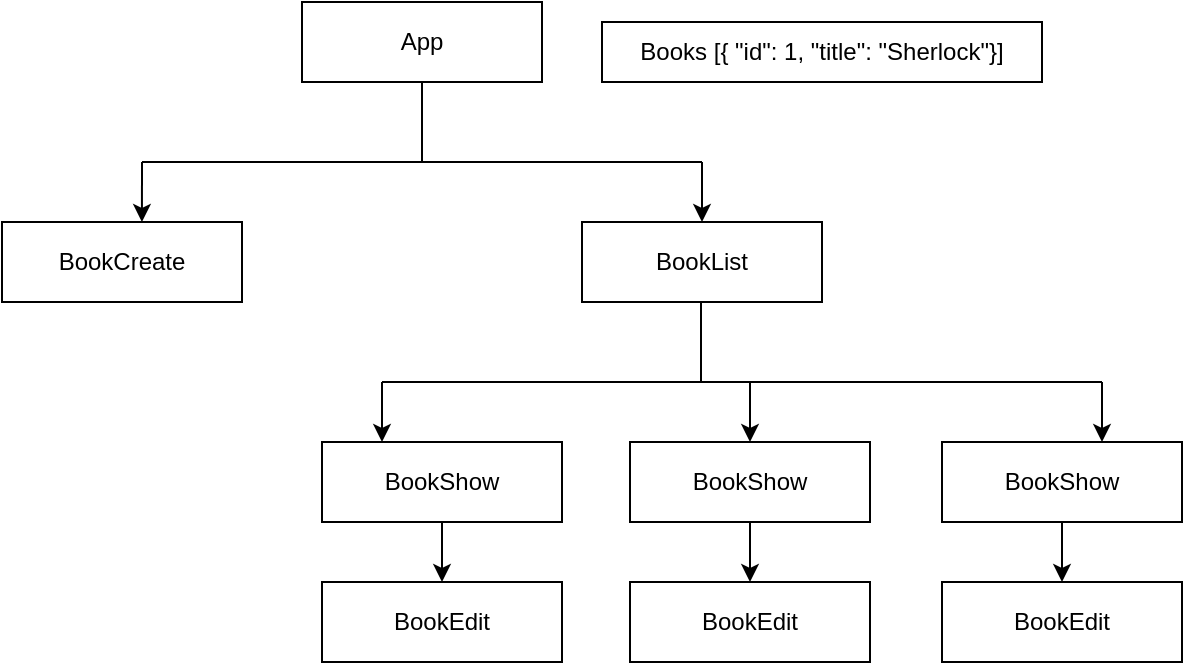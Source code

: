 <mxfile>
    <diagram id="NKffa8tUdyNndZ9erpJp" name="Page-1">
        <mxGraphModel dx="583" dy="302" grid="1" gridSize="10" guides="1" tooltips="1" connect="1" arrows="1" fold="1" page="1" pageScale="1" pageWidth="827" pageHeight="1169" math="0" shadow="0">
            <root>
                <mxCell id="0"/>
                <mxCell id="1" parent="0"/>
                <mxCell id="2" value="App" style="rounded=0;whiteSpace=wrap;html=1;" parent="1" vertex="1">
                    <mxGeometry x="250" y="50" width="120" height="40" as="geometry"/>
                </mxCell>
                <mxCell id="3" value="BookCreate" style="rounded=0;whiteSpace=wrap;html=1;" parent="1" vertex="1">
                    <mxGeometry x="100" y="160" width="120" height="40" as="geometry"/>
                </mxCell>
                <mxCell id="6" value="BookList" style="rounded=0;whiteSpace=wrap;html=1;" parent="1" vertex="1">
                    <mxGeometry x="390" y="160" width="120" height="40" as="geometry"/>
                </mxCell>
                <mxCell id="7" value="" style="endArrow=none;html=1;rounded=0;" parent="1" edge="1">
                    <mxGeometry width="50" height="50" relative="1" as="geometry">
                        <mxPoint x="170" y="130" as="sourcePoint"/>
                        <mxPoint x="450" y="130" as="targetPoint"/>
                    </mxGeometry>
                </mxCell>
                <mxCell id="8" value="" style="endArrow=none;html=1;entryX=0.5;entryY=1;entryDx=0;entryDy=0;rounded=0;" parent="1" target="2" edge="1">
                    <mxGeometry width="50" height="50" relative="1" as="geometry">
                        <mxPoint x="310" y="130" as="sourcePoint"/>
                        <mxPoint x="320" y="90" as="targetPoint"/>
                    </mxGeometry>
                </mxCell>
                <mxCell id="9" value="" style="endArrow=classic;html=1;entryX=0.583;entryY=0;entryDx=0;entryDy=0;entryPerimeter=0;rounded=0;" parent="1" target="3" edge="1">
                    <mxGeometry width="50" height="50" relative="1" as="geometry">
                        <mxPoint x="170" y="130" as="sourcePoint"/>
                        <mxPoint x="220" y="80" as="targetPoint"/>
                    </mxGeometry>
                </mxCell>
                <mxCell id="10" value="" style="endArrow=classic;html=1;rounded=0;" parent="1" target="6" edge="1">
                    <mxGeometry width="50" height="50" relative="1" as="geometry">
                        <mxPoint x="450" y="130" as="sourcePoint"/>
                        <mxPoint x="500" y="80" as="targetPoint"/>
                    </mxGeometry>
                </mxCell>
                <mxCell id="11" value="" style="endArrow=none;html=1;rounded=0;" parent="1" edge="1">
                    <mxGeometry width="50" height="50" relative="1" as="geometry">
                        <mxPoint x="449.5" y="240" as="sourcePoint"/>
                        <mxPoint x="449.5" y="200" as="targetPoint"/>
                    </mxGeometry>
                </mxCell>
                <mxCell id="12" value="" style="endArrow=none;html=1;rounded=0;" parent="1" edge="1">
                    <mxGeometry width="50" height="50" relative="1" as="geometry">
                        <mxPoint x="290" y="240" as="sourcePoint"/>
                        <mxPoint x="650" y="240" as="targetPoint"/>
                    </mxGeometry>
                </mxCell>
                <mxCell id="13" value="BookShow" style="rounded=0;whiteSpace=wrap;html=1;" parent="1" vertex="1">
                    <mxGeometry x="260" y="270" width="120" height="40" as="geometry"/>
                </mxCell>
                <mxCell id="14" value="BookShow" style="rounded=0;whiteSpace=wrap;html=1;" parent="1" vertex="1">
                    <mxGeometry x="570" y="270" width="120" height="40" as="geometry"/>
                </mxCell>
                <mxCell id="15" value="BookShow" style="rounded=0;whiteSpace=wrap;html=1;" parent="1" vertex="1">
                    <mxGeometry x="414" y="270" width="120" height="40" as="geometry"/>
                </mxCell>
                <mxCell id="16" value="" style="endArrow=classic;html=1;entryX=0.25;entryY=0;entryDx=0;entryDy=0;rounded=0;" parent="1" target="13" edge="1">
                    <mxGeometry width="50" height="50" relative="1" as="geometry">
                        <mxPoint x="290" y="240" as="sourcePoint"/>
                        <mxPoint x="340" y="190" as="targetPoint"/>
                    </mxGeometry>
                </mxCell>
                <mxCell id="17" value="" style="endArrow=classic;html=1;entryX=0.5;entryY=0;entryDx=0;entryDy=0;rounded=0;" parent="1" target="15" edge="1">
                    <mxGeometry width="50" height="50" relative="1" as="geometry">
                        <mxPoint x="474" y="240" as="sourcePoint"/>
                        <mxPoint x="520" y="200" as="targetPoint"/>
                    </mxGeometry>
                </mxCell>
                <mxCell id="18" value="" style="endArrow=classic;html=1;rounded=0;" parent="1" edge="1">
                    <mxGeometry width="50" height="50" relative="1" as="geometry">
                        <mxPoint x="650" y="240" as="sourcePoint"/>
                        <mxPoint x="650" y="270" as="targetPoint"/>
                    </mxGeometry>
                </mxCell>
                <mxCell id="19" value="BookEdit" style="rounded=0;whiteSpace=wrap;html=1;" parent="1" vertex="1">
                    <mxGeometry x="260" y="340" width="120" height="40" as="geometry"/>
                </mxCell>
                <mxCell id="20" value="BookEdit" style="rounded=0;whiteSpace=wrap;html=1;" parent="1" vertex="1">
                    <mxGeometry x="414" y="340" width="120" height="40" as="geometry"/>
                </mxCell>
                <mxCell id="21" value="BookEdit" style="rounded=0;whiteSpace=wrap;html=1;" parent="1" vertex="1">
                    <mxGeometry x="570" y="340" width="120" height="40" as="geometry"/>
                </mxCell>
                <mxCell id="22" value="" style="endArrow=classic;html=1;rounded=0;" parent="1" target="19" edge="1">
                    <mxGeometry width="50" height="50" relative="1" as="geometry">
                        <mxPoint x="320" y="310" as="sourcePoint"/>
                        <mxPoint x="370" y="260" as="targetPoint"/>
                    </mxGeometry>
                </mxCell>
                <mxCell id="23" value="" style="endArrow=classic;html=1;exitX=0.5;exitY=1;exitDx=0;exitDy=0;rounded=0;" parent="1" source="15" edge="1">
                    <mxGeometry width="50" height="50" relative="1" as="geometry">
                        <mxPoint x="430" y="480" as="sourcePoint"/>
                        <mxPoint x="474" y="340" as="targetPoint"/>
                    </mxGeometry>
                </mxCell>
                <mxCell id="24" value="" style="endArrow=classic;html=1;entryX=0.5;entryY=0;entryDx=0;entryDy=0;rounded=0;" parent="1" source="14" target="21" edge="1">
                    <mxGeometry width="50" height="50" relative="1" as="geometry">
                        <mxPoint x="570" y="440" as="sourcePoint"/>
                        <mxPoint x="620" y="390" as="targetPoint"/>
                    </mxGeometry>
                </mxCell>
                <mxCell id="25" value="Books [{ &quot;id&quot;: 1, &quot;title&quot;: &quot;Sherlock&quot;}]" style="rounded=0;whiteSpace=wrap;html=1;" parent="1" vertex="1">
                    <mxGeometry x="400" y="60" width="220" height="30" as="geometry"/>
                </mxCell>
            </root>
        </mxGraphModel>
    </diagram>
</mxfile>